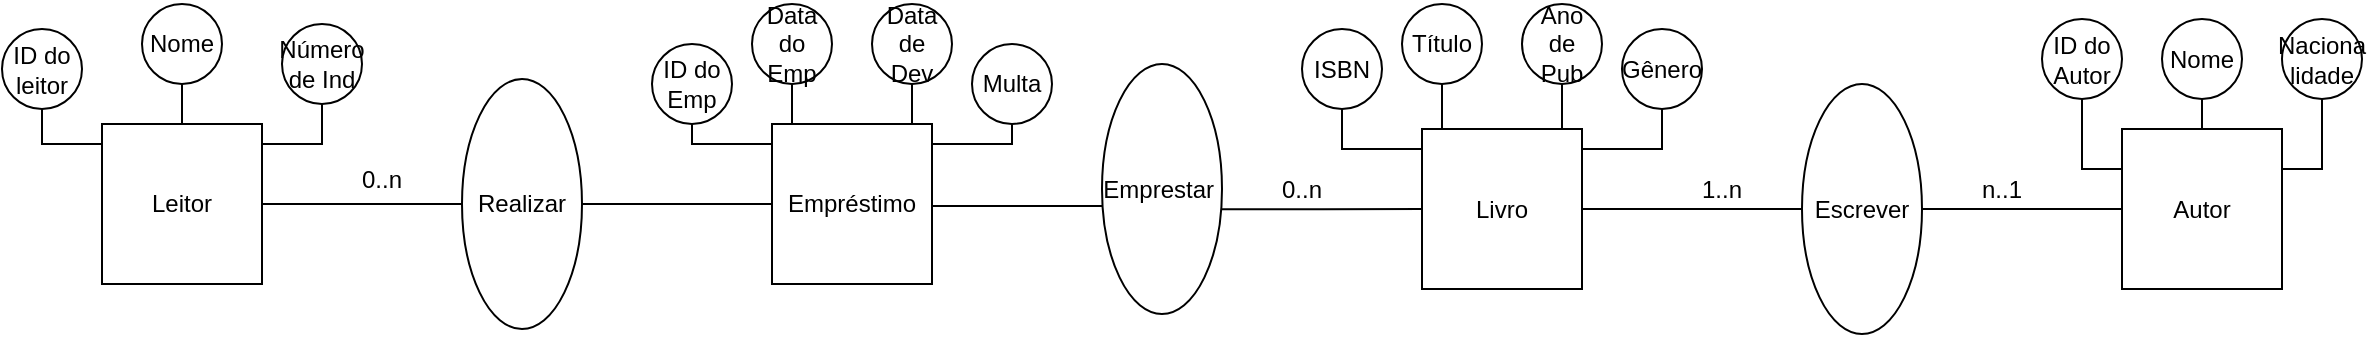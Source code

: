 <mxfile version="24.0.6" type="github">
  <diagram id="R2lEEEUBdFMjLlhIrx00" name="Page-1">
    <mxGraphModel dx="1486" dy="796" grid="1" gridSize="10" guides="1" tooltips="1" connect="1" arrows="1" fold="1" page="1" pageScale="1" pageWidth="1400" pageHeight="850" math="0" shadow="0" extFonts="Permanent Marker^https://fonts.googleapis.com/css?family=Permanent+Marker">
      <root>
        <mxCell id="0" />
        <mxCell id="1" parent="0" />
        <mxCell id="i8BmRyPpJA35Fai7NgjP-94" style="edgeStyle=orthogonalEdgeStyle;rounded=0;orthogonalLoop=1;jettySize=auto;html=1;exitX=0.5;exitY=1;exitDx=0;exitDy=0;entryX=0;entryY=0.5;entryDx=0;entryDy=0;strokeColor=default;endArrow=none;endFill=0;" parent="1" source="i8BmRyPpJA35Fai7NgjP-80" target="i8BmRyPpJA35Fai7NgjP-91" edge="1">
          <mxGeometry relative="1" as="geometry">
            <Array as="points">
              <mxPoint x="760" y="415.5" />
              <mxPoint x="800" y="415.5" />
            </Array>
          </mxGeometry>
        </mxCell>
        <mxCell id="i8BmRyPpJA35Fai7NgjP-80" value="ISBN" style="ellipse;whiteSpace=wrap;html=1;aspect=fixed;" parent="1" vertex="1">
          <mxGeometry x="740" y="355.5" width="40" height="40" as="geometry" />
        </mxCell>
        <mxCell id="i8BmRyPpJA35Fai7NgjP-95" style="edgeStyle=orthogonalEdgeStyle;rounded=0;orthogonalLoop=1;jettySize=auto;html=1;exitX=0.5;exitY=1;exitDx=0;exitDy=0;entryX=0.125;entryY=0.25;entryDx=0;entryDy=0;entryPerimeter=0;" parent="1" source="i8BmRyPpJA35Fai7NgjP-88" target="i8BmRyPpJA35Fai7NgjP-91" edge="1">
          <mxGeometry relative="1" as="geometry" />
        </mxCell>
        <mxCell id="i8BmRyPpJA35Fai7NgjP-88" value="Título" style="ellipse;whiteSpace=wrap;html=1;aspect=fixed;" parent="1" vertex="1">
          <mxGeometry x="790" y="343" width="40" height="40" as="geometry" />
        </mxCell>
        <mxCell id="i8BmRyPpJA35Fai7NgjP-89" value="Ano de Pub" style="ellipse;whiteSpace=wrap;html=1;aspect=fixed;" parent="1" vertex="1">
          <mxGeometry x="850" y="343" width="40" height="40" as="geometry" />
        </mxCell>
        <mxCell id="i8BmRyPpJA35Fai7NgjP-142" style="edgeStyle=orthogonalEdgeStyle;rounded=0;orthogonalLoop=1;jettySize=auto;html=1;exitX=1;exitY=0.5;exitDx=0;exitDy=0;entryX=0;entryY=0.5;entryDx=0;entryDy=0;endArrow=none;endFill=0;" parent="1" source="i8BmRyPpJA35Fai7NgjP-91" target="i8BmRyPpJA35Fai7NgjP-141" edge="1">
          <mxGeometry relative="1" as="geometry" />
        </mxCell>
        <mxCell id="i8BmRyPpJA35Fai7NgjP-91" value="Livro" style="whiteSpace=wrap;html=1;aspect=fixed;" parent="1" vertex="1">
          <mxGeometry x="800" y="405.5" width="80" height="80" as="geometry" />
        </mxCell>
        <mxCell id="i8BmRyPpJA35Fai7NgjP-145" style="edgeStyle=orthogonalEdgeStyle;rounded=0;orthogonalLoop=1;jettySize=auto;html=1;exitX=0.5;exitY=1;exitDx=0;exitDy=0;entryX=1;entryY=0.25;entryDx=0;entryDy=0;endArrow=none;endFill=0;" parent="1" source="i8BmRyPpJA35Fai7NgjP-92" target="i8BmRyPpJA35Fai7NgjP-91" edge="1">
          <mxGeometry relative="1" as="geometry">
            <Array as="points">
              <mxPoint x="920" y="415.5" />
              <mxPoint x="880" y="415.5" />
            </Array>
          </mxGeometry>
        </mxCell>
        <mxCell id="i8BmRyPpJA35Fai7NgjP-92" value="Gênero" style="ellipse;whiteSpace=wrap;html=1;aspect=fixed;" parent="1" vertex="1">
          <mxGeometry x="900" y="355.5" width="40" height="40" as="geometry" />
        </mxCell>
        <mxCell id="i8BmRyPpJA35Fai7NgjP-101" style="edgeStyle=orthogonalEdgeStyle;rounded=0;orthogonalLoop=1;jettySize=auto;html=1;exitX=0.5;exitY=1;exitDx=0;exitDy=0;endArrow=none;endFill=0;" parent="1" source="i8BmRyPpJA35Fai7NgjP-89" edge="1">
          <mxGeometry relative="1" as="geometry">
            <mxPoint x="870" y="405.5" as="targetPoint" />
          </mxGeometry>
        </mxCell>
        <mxCell id="i8BmRyPpJA35Fai7NgjP-136" style="edgeStyle=orthogonalEdgeStyle;rounded=0;orthogonalLoop=1;jettySize=auto;html=1;exitX=0.5;exitY=1;exitDx=0;exitDy=0;entryX=0;entryY=0.25;entryDx=0;entryDy=0;endArrow=none;endFill=0;" parent="1" source="i8BmRyPpJA35Fai7NgjP-103" target="i8BmRyPpJA35Fai7NgjP-107" edge="1">
          <mxGeometry relative="1" as="geometry" />
        </mxCell>
        <mxCell id="i8BmRyPpJA35Fai7NgjP-103" value="ID do Autor" style="ellipse;whiteSpace=wrap;html=1;aspect=fixed;" parent="1" vertex="1">
          <mxGeometry x="1110" y="350.5" width="40" height="40" as="geometry" />
        </mxCell>
        <mxCell id="i8BmRyPpJA35Fai7NgjP-137" style="edgeStyle=orthogonalEdgeStyle;rounded=0;orthogonalLoop=1;jettySize=auto;html=1;exitX=0.5;exitY=1;exitDx=0;exitDy=0;endArrow=none;endFill=0;" parent="1" source="i8BmRyPpJA35Fai7NgjP-105" target="i8BmRyPpJA35Fai7NgjP-107" edge="1">
          <mxGeometry relative="1" as="geometry" />
        </mxCell>
        <mxCell id="i8BmRyPpJA35Fai7NgjP-105" value="Nome" style="ellipse;whiteSpace=wrap;html=1;aspect=fixed;" parent="1" vertex="1">
          <mxGeometry x="1170" y="350.5" width="40" height="40" as="geometry" />
        </mxCell>
        <mxCell id="i8BmRyPpJA35Fai7NgjP-134" style="edgeStyle=orthogonalEdgeStyle;rounded=0;orthogonalLoop=1;jettySize=auto;html=1;exitX=0.5;exitY=1;exitDx=0;exitDy=0;entryX=1;entryY=0.25;entryDx=0;entryDy=0;endArrow=none;endFill=0;" parent="1" source="i8BmRyPpJA35Fai7NgjP-106" target="i8BmRyPpJA35Fai7NgjP-107" edge="1">
          <mxGeometry relative="1" as="geometry" />
        </mxCell>
        <mxCell id="i8BmRyPpJA35Fai7NgjP-106" value="Naciona&lt;div&gt;&lt;span style=&quot;background-color: initial;&quot;&gt;lidade&lt;/span&gt;&lt;br&gt;&lt;/div&gt;" style="ellipse;whiteSpace=wrap;html=1;aspect=fixed;" parent="1" vertex="1">
          <mxGeometry x="1230" y="350.5" width="40" height="40" as="geometry" />
        </mxCell>
        <mxCell id="i8BmRyPpJA35Fai7NgjP-107" value="Autor" style="whiteSpace=wrap;html=1;aspect=fixed;" parent="1" vertex="1">
          <mxGeometry x="1150" y="405.5" width="80" height="80" as="geometry" />
        </mxCell>
        <mxCell id="i8BmRyPpJA35Fai7NgjP-133" style="edgeStyle=orthogonalEdgeStyle;rounded=0;orthogonalLoop=1;jettySize=auto;html=1;exitX=0.5;exitY=1;exitDx=0;exitDy=0;entryX=0;entryY=0.25;entryDx=0;entryDy=0;endArrow=none;endFill=0;" parent="1" target="i8BmRyPpJA35Fai7NgjP-117" edge="1">
          <mxGeometry relative="1" as="geometry">
            <Array as="points">
              <mxPoint x="110" y="413" />
              <mxPoint x="140" y="413" />
            </Array>
            <mxPoint x="110.0" y="393.0" as="sourcePoint" />
          </mxGeometry>
        </mxCell>
        <mxCell id="i8BmRyPpJA35Fai7NgjP-113" value="ID do leitor" style="ellipse;whiteSpace=wrap;html=1;aspect=fixed;" parent="1" vertex="1">
          <mxGeometry x="90" y="355.5" width="40" height="40" as="geometry" />
        </mxCell>
        <mxCell id="i8BmRyPpJA35Fai7NgjP-148" style="edgeStyle=orthogonalEdgeStyle;rounded=0;orthogonalLoop=1;jettySize=auto;html=1;exitX=0.5;exitY=1;exitDx=0;exitDy=0;entryX=0.5;entryY=0;entryDx=0;entryDy=0;endArrow=none;endFill=0;" parent="1" source="i8BmRyPpJA35Fai7NgjP-115" target="i8BmRyPpJA35Fai7NgjP-117" edge="1">
          <mxGeometry relative="1" as="geometry" />
        </mxCell>
        <mxCell id="i8BmRyPpJA35Fai7NgjP-115" value="Nome" style="ellipse;whiteSpace=wrap;html=1;aspect=fixed;" parent="1" vertex="1">
          <mxGeometry x="160" y="343" width="40" height="40" as="geometry" />
        </mxCell>
        <mxCell id="i8BmRyPpJA35Fai7NgjP-131" style="edgeStyle=orthogonalEdgeStyle;rounded=0;orthogonalLoop=1;jettySize=auto;html=1;exitX=0.5;exitY=1;exitDx=0;exitDy=0;entryX=1;entryY=0.25;entryDx=0;entryDy=0;endArrow=none;endFill=0;" parent="1" source="i8BmRyPpJA35Fai7NgjP-116" target="i8BmRyPpJA35Fai7NgjP-117" edge="1">
          <mxGeometry relative="1" as="geometry">
            <Array as="points">
              <mxPoint x="250" y="413" />
              <mxPoint x="220" y="413" />
            </Array>
          </mxGeometry>
        </mxCell>
        <mxCell id="i8BmRyPpJA35Fai7NgjP-116" value="Número de Ind" style="ellipse;whiteSpace=wrap;html=1;aspect=fixed;" parent="1" vertex="1">
          <mxGeometry x="230" y="353" width="40" height="40" as="geometry" />
        </mxCell>
        <mxCell id="i8BmRyPpJA35Fai7NgjP-117" value="Leitor" style="whiteSpace=wrap;html=1;aspect=fixed;" parent="1" vertex="1">
          <mxGeometry x="140" y="403" width="80" height="80" as="geometry" />
        </mxCell>
        <mxCell id="i8BmRyPpJA35Fai7NgjP-122" style="edgeStyle=orthogonalEdgeStyle;rounded=0;orthogonalLoop=1;jettySize=auto;html=1;exitX=0.5;exitY=1;exitDx=0;exitDy=0;entryX=0;entryY=0.5;entryDx=0;entryDy=0;strokeColor=default;endArrow=none;endFill=0;" parent="1" source="i8BmRyPpJA35Fai7NgjP-123" target="i8BmRyPpJA35Fai7NgjP-127" edge="1">
          <mxGeometry relative="1" as="geometry">
            <Array as="points">
              <mxPoint x="435" y="413" />
              <mxPoint x="475" y="413" />
            </Array>
          </mxGeometry>
        </mxCell>
        <mxCell id="i8BmRyPpJA35Fai7NgjP-123" value="ID do Emp" style="ellipse;whiteSpace=wrap;html=1;aspect=fixed;" parent="1" vertex="1">
          <mxGeometry x="415" y="363" width="40" height="40" as="geometry" />
        </mxCell>
        <mxCell id="i8BmRyPpJA35Fai7NgjP-124" style="edgeStyle=orthogonalEdgeStyle;rounded=0;orthogonalLoop=1;jettySize=auto;html=1;exitX=0.5;exitY=1;exitDx=0;exitDy=0;entryX=0.125;entryY=0.25;entryDx=0;entryDy=0;entryPerimeter=0;" parent="1" source="i8BmRyPpJA35Fai7NgjP-125" target="i8BmRyPpJA35Fai7NgjP-127" edge="1">
          <mxGeometry relative="1" as="geometry" />
        </mxCell>
        <mxCell id="i8BmRyPpJA35Fai7NgjP-125" value="Data do Emp" style="ellipse;whiteSpace=wrap;html=1;aspect=fixed;" parent="1" vertex="1">
          <mxGeometry x="465" y="343" width="40" height="40" as="geometry" />
        </mxCell>
        <mxCell id="i8BmRyPpJA35Fai7NgjP-126" value="Data de Dev" style="ellipse;whiteSpace=wrap;html=1;aspect=fixed;" parent="1" vertex="1">
          <mxGeometry x="525" y="343" width="40" height="40" as="geometry" />
        </mxCell>
        <mxCell id="i8BmRyPpJA35Fai7NgjP-155" style="edgeStyle=orthogonalEdgeStyle;rounded=0;orthogonalLoop=1;jettySize=auto;html=1;entryX=0;entryY=0.5;entryDx=0;entryDy=0;endArrow=none;endFill=0;" parent="1" target="i8BmRyPpJA35Fai7NgjP-154" edge="1">
          <mxGeometry relative="1" as="geometry">
            <mxPoint x="530" y="443" as="sourcePoint" />
            <Array as="points">
              <mxPoint x="530" y="444" />
              <mxPoint x="670" y="444" />
            </Array>
          </mxGeometry>
        </mxCell>
        <mxCell id="i8BmRyPpJA35Fai7NgjP-127" value="Empréstimo" style="whiteSpace=wrap;html=1;aspect=fixed;" parent="1" vertex="1">
          <mxGeometry x="475" y="403" width="80" height="80" as="geometry" />
        </mxCell>
        <mxCell id="i8BmRyPpJA35Fai7NgjP-128" style="edgeStyle=orthogonalEdgeStyle;rounded=0;orthogonalLoop=1;jettySize=auto;html=1;exitX=0.5;exitY=1;exitDx=0;exitDy=0;entryX=1;entryY=0.5;entryDx=0;entryDy=0;endArrow=none;endFill=0;" parent="1" source="i8BmRyPpJA35Fai7NgjP-129" target="i8BmRyPpJA35Fai7NgjP-127" edge="1">
          <mxGeometry relative="1" as="geometry">
            <Array as="points">
              <mxPoint x="595" y="413" />
              <mxPoint x="555" y="413" />
            </Array>
          </mxGeometry>
        </mxCell>
        <mxCell id="i8BmRyPpJA35Fai7NgjP-129" value="Multa" style="ellipse;whiteSpace=wrap;html=1;aspect=fixed;" parent="1" vertex="1">
          <mxGeometry x="575" y="363" width="40" height="40" as="geometry" />
        </mxCell>
        <mxCell id="i8BmRyPpJA35Fai7NgjP-130" style="edgeStyle=orthogonalEdgeStyle;rounded=0;orthogonalLoop=1;jettySize=auto;html=1;exitX=0.5;exitY=1;exitDx=0;exitDy=0;endArrow=none;endFill=0;" parent="1" source="i8BmRyPpJA35Fai7NgjP-126" edge="1">
          <mxGeometry relative="1" as="geometry">
            <mxPoint x="545" y="403" as="targetPoint" />
          </mxGeometry>
        </mxCell>
        <mxCell id="i8BmRyPpJA35Fai7NgjP-138" value="1..n" style="text;html=1;align=center;verticalAlign=middle;whiteSpace=wrap;rounded=0;" parent="1" vertex="1">
          <mxGeometry x="920" y="420.5" width="60" height="30" as="geometry" />
        </mxCell>
        <mxCell id="i8BmRyPpJA35Fai7NgjP-143" style="edgeStyle=orthogonalEdgeStyle;rounded=0;orthogonalLoop=1;jettySize=auto;html=1;exitX=1;exitY=0.5;exitDx=0;exitDy=0;endArrow=none;endFill=0;" parent="1" source="i8BmRyPpJA35Fai7NgjP-141" target="i8BmRyPpJA35Fai7NgjP-107" edge="1">
          <mxGeometry relative="1" as="geometry" />
        </mxCell>
        <mxCell id="i8BmRyPpJA35Fai7NgjP-141" value="Escrever" style="ellipse;whiteSpace=wrap;html=1;" parent="1" vertex="1">
          <mxGeometry x="990" y="383" width="60" height="125" as="geometry" />
        </mxCell>
        <mxCell id="i8BmRyPpJA35Fai7NgjP-144" value="n..1" style="text;html=1;align=center;verticalAlign=middle;whiteSpace=wrap;rounded=0;" parent="1" vertex="1">
          <mxGeometry x="1060" y="420.5" width="60" height="30" as="geometry" />
        </mxCell>
        <mxCell id="i8BmRyPpJA35Fai7NgjP-153" style="edgeStyle=orthogonalEdgeStyle;rounded=0;orthogonalLoop=1;jettySize=auto;html=1;exitX=1;exitY=0.5;exitDx=0;exitDy=0;entryX=0;entryY=0.5;entryDx=0;entryDy=0;endArrow=none;endFill=0;" parent="1" source="i8BmRyPpJA35Fai7NgjP-150" target="i8BmRyPpJA35Fai7NgjP-127" edge="1">
          <mxGeometry relative="1" as="geometry" />
        </mxCell>
        <mxCell id="i8BmRyPpJA35Fai7NgjP-150" value="Realizar" style="ellipse;whiteSpace=wrap;html=1;" parent="1" vertex="1">
          <mxGeometry x="320" y="380.5" width="60" height="125" as="geometry" />
        </mxCell>
        <mxCell id="i8BmRyPpJA35Fai7NgjP-151" style="edgeStyle=orthogonalEdgeStyle;rounded=0;orthogonalLoop=1;jettySize=auto;html=1;exitX=1;exitY=0.5;exitDx=0;exitDy=0;endArrow=none;endFill=0;entryX=0;entryY=0.5;entryDx=0;entryDy=0;" parent="1" source="i8BmRyPpJA35Fai7NgjP-117" edge="1" target="i8BmRyPpJA35Fai7NgjP-150">
          <mxGeometry relative="1" as="geometry">
            <mxPoint x="500" y="443" as="targetPoint" />
            <Array as="points" />
          </mxGeometry>
        </mxCell>
        <mxCell id="i8BmRyPpJA35Fai7NgjP-152" value="0..n" style="text;html=1;align=center;verticalAlign=middle;whiteSpace=wrap;rounded=0;" parent="1" vertex="1">
          <mxGeometry x="250" y="415.5" width="60" height="30" as="geometry" />
        </mxCell>
        <mxCell id="i8BmRyPpJA35Fai7NgjP-156" style="edgeStyle=orthogonalEdgeStyle;rounded=0;orthogonalLoop=1;jettySize=auto;html=1;exitX=0.98;exitY=0.581;exitDx=0;exitDy=0;entryX=0;entryY=0.5;entryDx=0;entryDy=0;endArrow=none;endFill=0;exitPerimeter=0;" parent="1" source="i8BmRyPpJA35Fai7NgjP-154" target="i8BmRyPpJA35Fai7NgjP-91" edge="1">
          <mxGeometry relative="1" as="geometry" />
        </mxCell>
        <mxCell id="i8BmRyPpJA35Fai7NgjP-154" value="Emprestar&amp;nbsp;" style="ellipse;whiteSpace=wrap;html=1;" parent="1" vertex="1">
          <mxGeometry x="640" y="373" width="60" height="125" as="geometry" />
        </mxCell>
        <mxCell id="i8BmRyPpJA35Fai7NgjP-158" value="0..n" style="text;html=1;align=center;verticalAlign=middle;whiteSpace=wrap;rounded=0;" parent="1" vertex="1">
          <mxGeometry x="710" y="420.5" width="60" height="30" as="geometry" />
        </mxCell>
      </root>
    </mxGraphModel>
  </diagram>
</mxfile>
